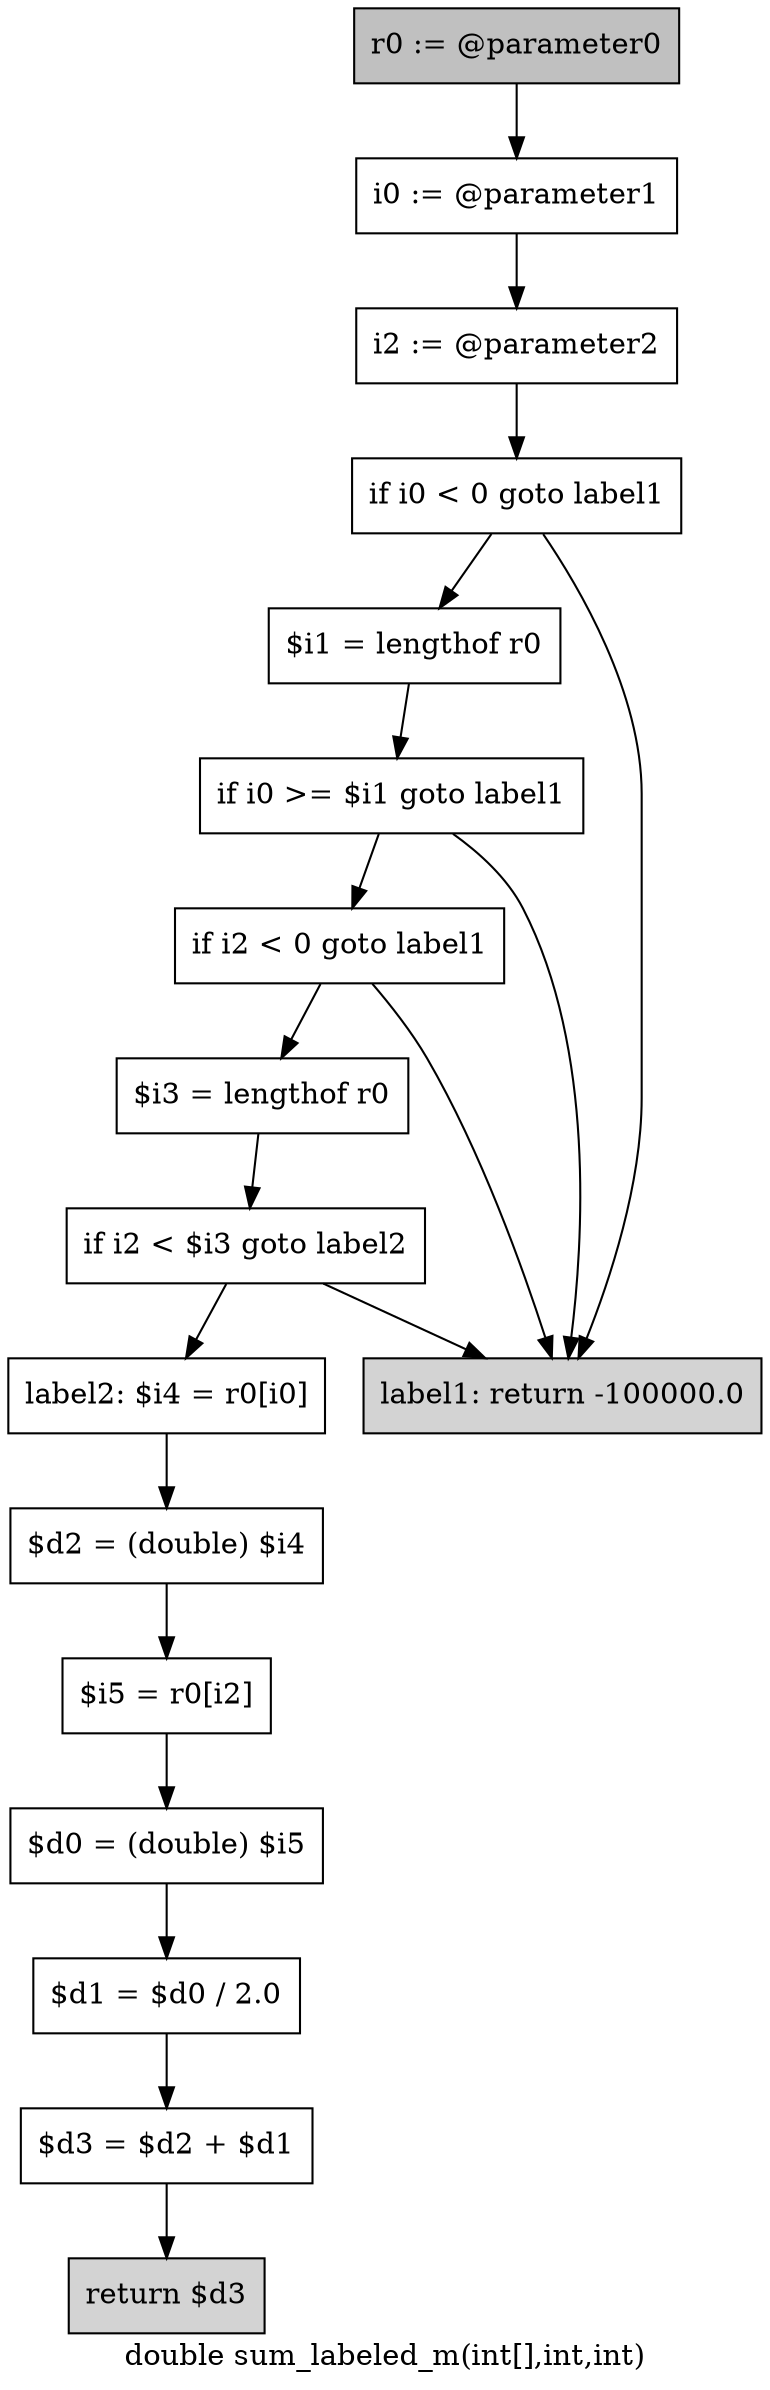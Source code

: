 digraph "double sum_labeled_m(int[],int,int)" {
    label="double sum_labeled_m(int[],int,int)";
    node [shape=box];
    "0" [style=filled,fillcolor=gray,label="r0 := @parameter0",];
    "1" [label="i0 := @parameter1",];
    "0"->"1";
    "2" [label="i2 := @parameter2",];
    "1"->"2";
    "3" [label="if i0 < 0 goto label1",];
    "2"->"3";
    "4" [label="$i1 = lengthof r0",];
    "3"->"4";
    "9" [style=filled,fillcolor=lightgray,label="label1: return -100000.0",];
    "3"->"9";
    "5" [label="if i0 >= $i1 goto label1",];
    "4"->"5";
    "6" [label="if i2 < 0 goto label1",];
    "5"->"6";
    "5"->"9";
    "7" [label="$i3 = lengthof r0",];
    "6"->"7";
    "6"->"9";
    "8" [label="if i2 < $i3 goto label2",];
    "7"->"8";
    "8"->"9";
    "10" [label="label2: $i4 = r0[i0]",];
    "8"->"10";
    "11" [label="$d2 = (double) $i4",];
    "10"->"11";
    "12" [label="$i5 = r0[i2]",];
    "11"->"12";
    "13" [label="$d0 = (double) $i5",];
    "12"->"13";
    "14" [label="$d1 = $d0 / 2.0",];
    "13"->"14";
    "15" [label="$d3 = $d2 + $d1",];
    "14"->"15";
    "16" [style=filled,fillcolor=lightgray,label="return $d3",];
    "15"->"16";
}
